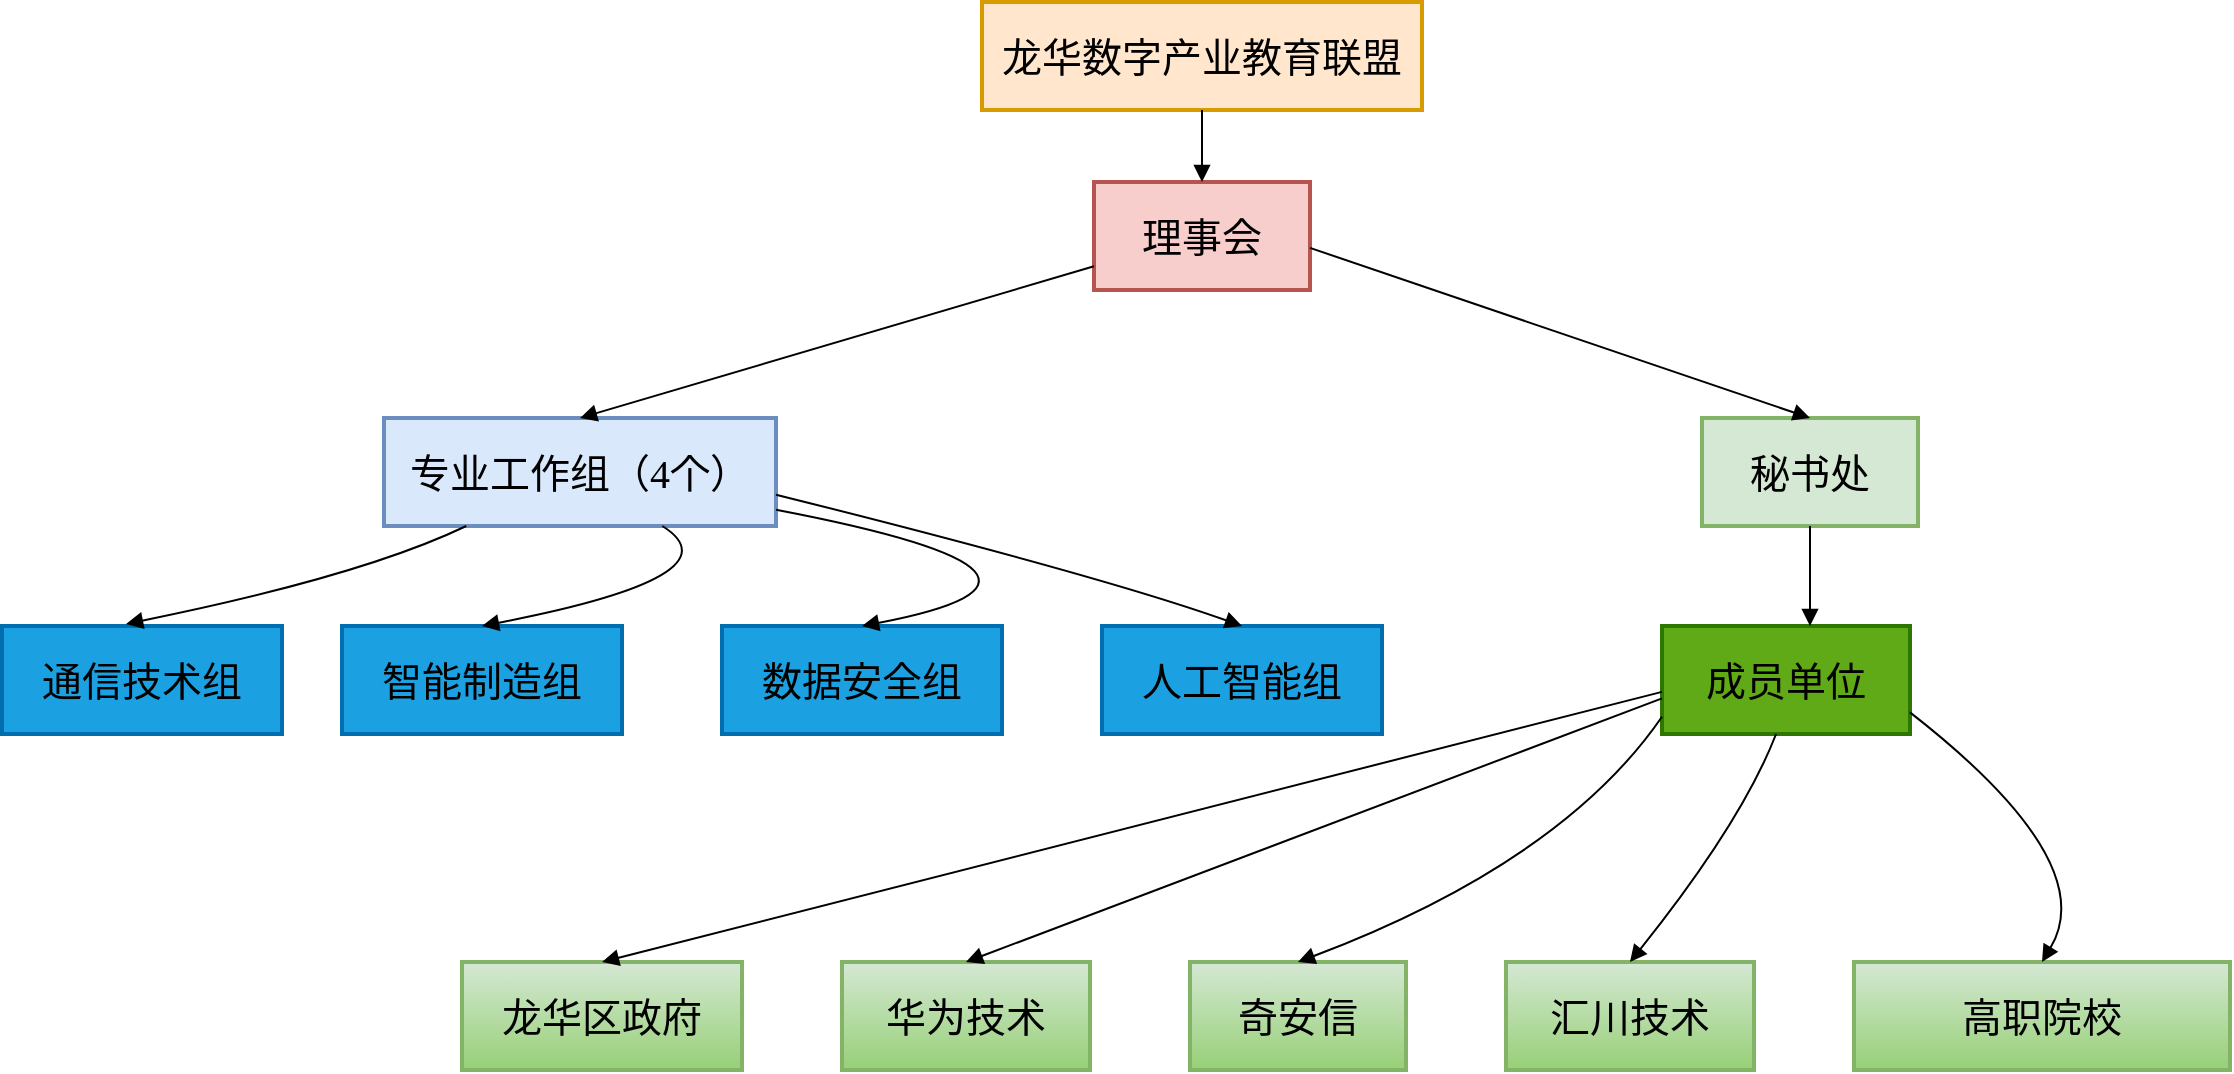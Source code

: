 <mxfile version="28.0.7">
  <diagram id="prtHgNgQTEPvFCAcTncT" name="Page-1">
    <mxGraphModel dx="3206" dy="1069" grid="1" gridSize="10" guides="1" tooltips="1" connect="1" arrows="1" fold="1" page="1" pageScale="1" pageWidth="1169" pageHeight="827" math="0" shadow="0">
      <root>
        <mxCell id="0" />
        <mxCell id="1" parent="0" />
        <mxCell id="xpzTzj2RmQHdvCvXLZKe-1" value="龙华数字产业教育联盟" style="whiteSpace=wrap;strokeWidth=2;fillColor=#ffe6cc;strokeColor=#d79b00;fontColor=#000000;labelBackgroundColor=none;fontFamily=仿宋_GB2312;fontSize=20;" parent="1" vertex="1">
          <mxGeometry x="-650" y="40" width="220" height="54" as="geometry" />
        </mxCell>
        <mxCell id="xpzTzj2RmQHdvCvXLZKe-2" value="理事会" style="whiteSpace=wrap;strokeWidth=2;fillColor=#f8cecc;strokeColor=#b85450;fontColor=#000000;labelBackgroundColor=none;fontFamily=仿宋_GB2312;fontSize=20;" parent="1" vertex="1">
          <mxGeometry x="-594" y="130" width="108" height="54" as="geometry" />
        </mxCell>
        <mxCell id="xpzTzj2RmQHdvCvXLZKe-3" value="秘书处" style="whiteSpace=wrap;strokeWidth=2;fillColor=#d5e8d4;strokeColor=#82b366;fontColor=#000000;labelBackgroundColor=none;fontFamily=仿宋_GB2312;fontSize=20;" parent="1" vertex="1">
          <mxGeometry x="-290" y="248" width="108" height="54" as="geometry" />
        </mxCell>
        <mxCell id="xpzTzj2RmQHdvCvXLZKe-4" value="专业工作组（4个）" style="whiteSpace=wrap;strokeWidth=2;fillColor=#dae8fc;strokeColor=#6c8ebf;fontColor=#000000;labelBackgroundColor=none;fontFamily=仿宋_GB2312;fontSize=20;" parent="1" vertex="1">
          <mxGeometry x="-949" y="248" width="196" height="54" as="geometry" />
        </mxCell>
        <mxCell id="xpzTzj2RmQHdvCvXLZKe-5" value="通信技术组" style="whiteSpace=wrap;strokeWidth=2;fillColor=#1ba1e2;fontColor=#000000;strokeColor=#006EAF;labelBackgroundColor=none;fontFamily=仿宋_GB2312;fontSize=20;" parent="1" vertex="1">
          <mxGeometry x="-1140" y="352" width="140" height="54" as="geometry" />
        </mxCell>
        <mxCell id="xpzTzj2RmQHdvCvXLZKe-6" value="智能制造组" style="whiteSpace=wrap;strokeWidth=2;fillColor=#1ba1e2;fontColor=#000000;strokeColor=#006EAF;labelBackgroundColor=none;fontFamily=仿宋_GB2312;fontSize=20;" parent="1" vertex="1">
          <mxGeometry x="-970" y="352" width="140" height="54" as="geometry" />
        </mxCell>
        <mxCell id="xpzTzj2RmQHdvCvXLZKe-7" value="数据安全组" style="whiteSpace=wrap;strokeWidth=2;fillColor=#1ba1e2;fontColor=#000000;strokeColor=#006EAF;labelBackgroundColor=none;fontFamily=仿宋_GB2312;fontSize=20;" parent="1" vertex="1">
          <mxGeometry x="-780" y="352" width="140" height="54" as="geometry" />
        </mxCell>
        <mxCell id="xpzTzj2RmQHdvCvXLZKe-8" value="人工智能组" style="whiteSpace=wrap;strokeWidth=2;fillColor=#1ba1e2;fontColor=#000000;strokeColor=#006EAF;labelBackgroundColor=none;fontFamily=仿宋_GB2312;fontSize=20;" parent="1" vertex="1">
          <mxGeometry x="-590" y="352" width="140" height="54" as="geometry" />
        </mxCell>
        <mxCell id="xpzTzj2RmQHdvCvXLZKe-9" value="成员单位" style="whiteSpace=wrap;strokeWidth=2;fillColor=#60a917;fontColor=#000000;strokeColor=#2D7600;labelBackgroundColor=none;fontFamily=仿宋_GB2312;fontSize=20;" parent="1" vertex="1">
          <mxGeometry x="-310" y="352" width="124" height="54" as="geometry" />
        </mxCell>
        <mxCell id="xpzTzj2RmQHdvCvXLZKe-10" value="龙华区政府" style="whiteSpace=wrap;strokeWidth=2;fillColor=#d5e8d4;strokeColor=#82b366;gradientColor=#97d077;fontColor=#000000;labelBackgroundColor=none;fontFamily=仿宋_GB2312;fontSize=20;" parent="1" vertex="1">
          <mxGeometry x="-910" y="520" width="140" height="54" as="geometry" />
        </mxCell>
        <mxCell id="xpzTzj2RmQHdvCvXLZKe-11" value="华为技术" style="whiteSpace=wrap;strokeWidth=2;fillColor=#d5e8d4;strokeColor=#82b366;gradientColor=#97d077;fontColor=#000000;labelBackgroundColor=none;fontFamily=仿宋_GB2312;fontSize=20;" parent="1" vertex="1">
          <mxGeometry x="-720" y="520" width="124" height="54" as="geometry" />
        </mxCell>
        <mxCell id="xpzTzj2RmQHdvCvXLZKe-12" value="奇安信" style="whiteSpace=wrap;strokeWidth=2;fillColor=#d5e8d4;strokeColor=#82b366;gradientColor=#97d077;fontColor=#000000;labelBackgroundColor=none;fontFamily=仿宋_GB2312;fontSize=20;" parent="1" vertex="1">
          <mxGeometry x="-546" y="520" width="108" height="54" as="geometry" />
        </mxCell>
        <mxCell id="xpzTzj2RmQHdvCvXLZKe-13" value="汇川技术" style="whiteSpace=wrap;strokeWidth=2;fillColor=#d5e8d4;strokeColor=#82b366;gradientColor=#97d077;fontColor=#000000;labelBackgroundColor=none;fontFamily=仿宋_GB2312;fontSize=20;" parent="1" vertex="1">
          <mxGeometry x="-388" y="520" width="124" height="54" as="geometry" />
        </mxCell>
        <mxCell id="xpzTzj2RmQHdvCvXLZKe-14" value="高职院校" style="whiteSpace=wrap;strokeWidth=2;fillColor=#d5e8d4;strokeColor=#82b366;gradientColor=#97d077;fontColor=#000000;labelBackgroundColor=none;fontFamily=仿宋_GB2312;fontSize=20;" parent="1" vertex="1">
          <mxGeometry x="-214" y="520" width="188" height="54" as="geometry" />
        </mxCell>
        <mxCell id="xpzTzj2RmQHdvCvXLZKe-15" value="" style="curved=1;startArrow=none;endArrow=block;exitX=0.5;exitY=1;entryX=0.5;entryY=0;rounded=0;fontColor=#000000;labelBackgroundColor=none;fontFamily=仿宋_GB2312;fontSize=20;" parent="1" source="xpzTzj2RmQHdvCvXLZKe-1" target="xpzTzj2RmQHdvCvXLZKe-2" edge="1">
          <mxGeometry relative="1" as="geometry">
            <Array as="points" />
          </mxGeometry>
        </mxCell>
        <mxCell id="xpzTzj2RmQHdvCvXLZKe-16" value="" style="curved=0;startArrow=none;endArrow=block;exitX=1;exitY=0.61;entryX=0.5;entryY=0;rounded=0;fontColor=#000000;labelBackgroundColor=none;fontFamily=仿宋_GB2312;fontSize=20;" parent="1" source="xpzTzj2RmQHdvCvXLZKe-2" target="xpzTzj2RmQHdvCvXLZKe-3" edge="1">
          <mxGeometry relative="1" as="geometry">
            <Array as="points" />
          </mxGeometry>
        </mxCell>
        <mxCell id="xpzTzj2RmQHdvCvXLZKe-17" value="" style="curved=0;startArrow=none;endArrow=block;exitX=0;exitY=0.78;entryX=0.5;entryY=0;rounded=0;fontColor=#000000;labelBackgroundColor=none;fontFamily=仿宋_GB2312;fontSize=20;" parent="1" source="xpzTzj2RmQHdvCvXLZKe-2" target="xpzTzj2RmQHdvCvXLZKe-4" edge="1">
          <mxGeometry relative="1" as="geometry">
            <Array as="points" />
          </mxGeometry>
        </mxCell>
        <mxCell id="xpzTzj2RmQHdvCvXLZKe-18" value="" style="curved=1;startArrow=none;endArrow=block;exitX=0.21;exitY=1;entryX=0.443;entryY=-0.019;rounded=0;entryDx=0;entryDy=0;entryPerimeter=0;fontColor=#000000;labelBackgroundColor=none;fontFamily=仿宋_GB2312;fontSize=20;" parent="1" source="xpzTzj2RmQHdvCvXLZKe-4" target="xpzTzj2RmQHdvCvXLZKe-5" edge="1">
          <mxGeometry relative="1" as="geometry">
            <Array as="points">
              <mxPoint x="-960" y="327" />
            </Array>
            <mxPoint x="-960" y="352" as="targetPoint" />
          </mxGeometry>
        </mxCell>
        <mxCell id="xpzTzj2RmQHdvCvXLZKe-19" value="" style="curved=1;startArrow=none;endArrow=block;exitX=0.71;exitY=1;entryX=0.5;entryY=0;rounded=0;fontColor=#000000;labelBackgroundColor=none;fontFamily=仿宋_GB2312;fontSize=20;" parent="1" source="xpzTzj2RmQHdvCvXLZKe-4" target="xpzTzj2RmQHdvCvXLZKe-6" edge="1">
          <mxGeometry relative="1" as="geometry">
            <Array as="points">
              <mxPoint x="-770" y="327" />
            </Array>
          </mxGeometry>
        </mxCell>
        <mxCell id="xpzTzj2RmQHdvCvXLZKe-20" value="" style="curved=1;startArrow=none;endArrow=block;exitX=1;exitY=0.85;entryX=0.5;entryY=0;rounded=0;fontColor=#000000;labelBackgroundColor=none;fontFamily=仿宋_GB2312;fontSize=20;" parent="1" source="xpzTzj2RmQHdvCvXLZKe-4" target="xpzTzj2RmQHdvCvXLZKe-7" edge="1">
          <mxGeometry relative="1" as="geometry">
            <Array as="points">
              <mxPoint x="-580" y="327" />
            </Array>
          </mxGeometry>
        </mxCell>
        <mxCell id="xpzTzj2RmQHdvCvXLZKe-21" value="" style="curved=1;startArrow=none;endArrow=block;exitX=1;exitY=0.71;entryX=0.5;entryY=0;rounded=0;fontColor=#000000;labelBackgroundColor=none;fontFamily=仿宋_GB2312;fontSize=20;" parent="1" source="xpzTzj2RmQHdvCvXLZKe-4" target="xpzTzj2RmQHdvCvXLZKe-8" edge="1">
          <mxGeometry relative="1" as="geometry">
            <Array as="points">
              <mxPoint x="-590" y="327" />
            </Array>
          </mxGeometry>
        </mxCell>
        <mxCell id="xpzTzj2RmQHdvCvXLZKe-22" value="" style="curved=1;startArrow=none;endArrow=block;exitX=0.5;exitY=1;entryX=0.5;entryY=0;rounded=0;fontColor=#000000;labelBackgroundColor=none;fontFamily=仿宋_GB2312;fontSize=20;" parent="1" source="xpzTzj2RmQHdvCvXLZKe-3" edge="1">
          <mxGeometry relative="1" as="geometry">
            <Array as="points" />
            <mxPoint x="-236" y="352" as="targetPoint" />
          </mxGeometry>
        </mxCell>
        <mxCell id="xpzTzj2RmQHdvCvXLZKe-23" value="" style="curved=1;startArrow=none;endArrow=block;exitX=0;exitY=0.61;entryX=0.5;entryY=0;rounded=0;fontColor=#000000;labelBackgroundColor=none;fontFamily=仿宋_GB2312;fontSize=20;" parent="1" source="xpzTzj2RmQHdvCvXLZKe-9" target="xpzTzj2RmQHdvCvXLZKe-10" edge="1">
          <mxGeometry relative="1" as="geometry">
            <Array as="points" />
          </mxGeometry>
        </mxCell>
        <mxCell id="xpzTzj2RmQHdvCvXLZKe-24" value="" style="curved=1;startArrow=none;endArrow=block;exitX=0;exitY=0.67;entryX=0.5;entryY=0;rounded=0;fontColor=#000000;labelBackgroundColor=none;fontFamily=仿宋_GB2312;fontSize=20;" parent="1" source="xpzTzj2RmQHdvCvXLZKe-9" target="xpzTzj2RmQHdvCvXLZKe-11" edge="1">
          <mxGeometry relative="1" as="geometry">
            <Array as="points" />
          </mxGeometry>
        </mxCell>
        <mxCell id="xpzTzj2RmQHdvCvXLZKe-25" value="" style="curved=1;startArrow=none;endArrow=block;exitX=0;exitY=0.84;entryX=0.5;entryY=0;rounded=0;fontColor=#000000;labelBackgroundColor=none;fontFamily=仿宋_GB2312;fontSize=20;" parent="1" source="xpzTzj2RmQHdvCvXLZKe-9" target="xpzTzj2RmQHdvCvXLZKe-12" edge="1">
          <mxGeometry relative="1" as="geometry">
            <Array as="points">
              <mxPoint x="-360" y="470" />
            </Array>
          </mxGeometry>
        </mxCell>
        <mxCell id="xpzTzj2RmQHdvCvXLZKe-26" value="" style="curved=1;startArrow=none;endArrow=block;exitX=0.46;exitY=1;entryX=0.5;entryY=0;rounded=0;fontColor=#000000;labelBackgroundColor=none;fontFamily=仿宋_GB2312;fontSize=20;" parent="1" source="xpzTzj2RmQHdvCvXLZKe-9" target="xpzTzj2RmQHdvCvXLZKe-13" edge="1">
          <mxGeometry relative="1" as="geometry">
            <Array as="points">
              <mxPoint x="-270" y="450" />
            </Array>
          </mxGeometry>
        </mxCell>
        <mxCell id="xpzTzj2RmQHdvCvXLZKe-27" value="" style="curved=1;startArrow=none;endArrow=block;exitX=1;exitY=0.8;entryX=0.5;entryY=0;rounded=0;fontColor=#000000;labelBackgroundColor=none;fontFamily=仿宋_GB2312;fontSize=20;" parent="1" source="xpzTzj2RmQHdvCvXLZKe-9" target="xpzTzj2RmQHdvCvXLZKe-14" edge="1">
          <mxGeometry relative="1" as="geometry">
            <Array as="points">
              <mxPoint x="-90" y="470" />
            </Array>
          </mxGeometry>
        </mxCell>
      </root>
    </mxGraphModel>
  </diagram>
</mxfile>
